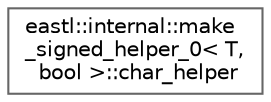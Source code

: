 digraph "类继承关系图"
{
 // LATEX_PDF_SIZE
  bgcolor="transparent";
  edge [fontname=Helvetica,fontsize=10,labelfontname=Helvetica,labelfontsize=10];
  node [fontname=Helvetica,fontsize=10,shape=box,height=0.2,width=0.4];
  rankdir="LR";
  Node0 [id="Node000000",label="eastl::internal::make\l_signed_helper_0\< T,\l bool \>::char_helper",height=0.2,width=0.4,color="grey40", fillcolor="white", style="filled",URL="$structeastl_1_1internal_1_1make__signed__helper__0_1_1char__helper.html",tooltip=" "];
}
